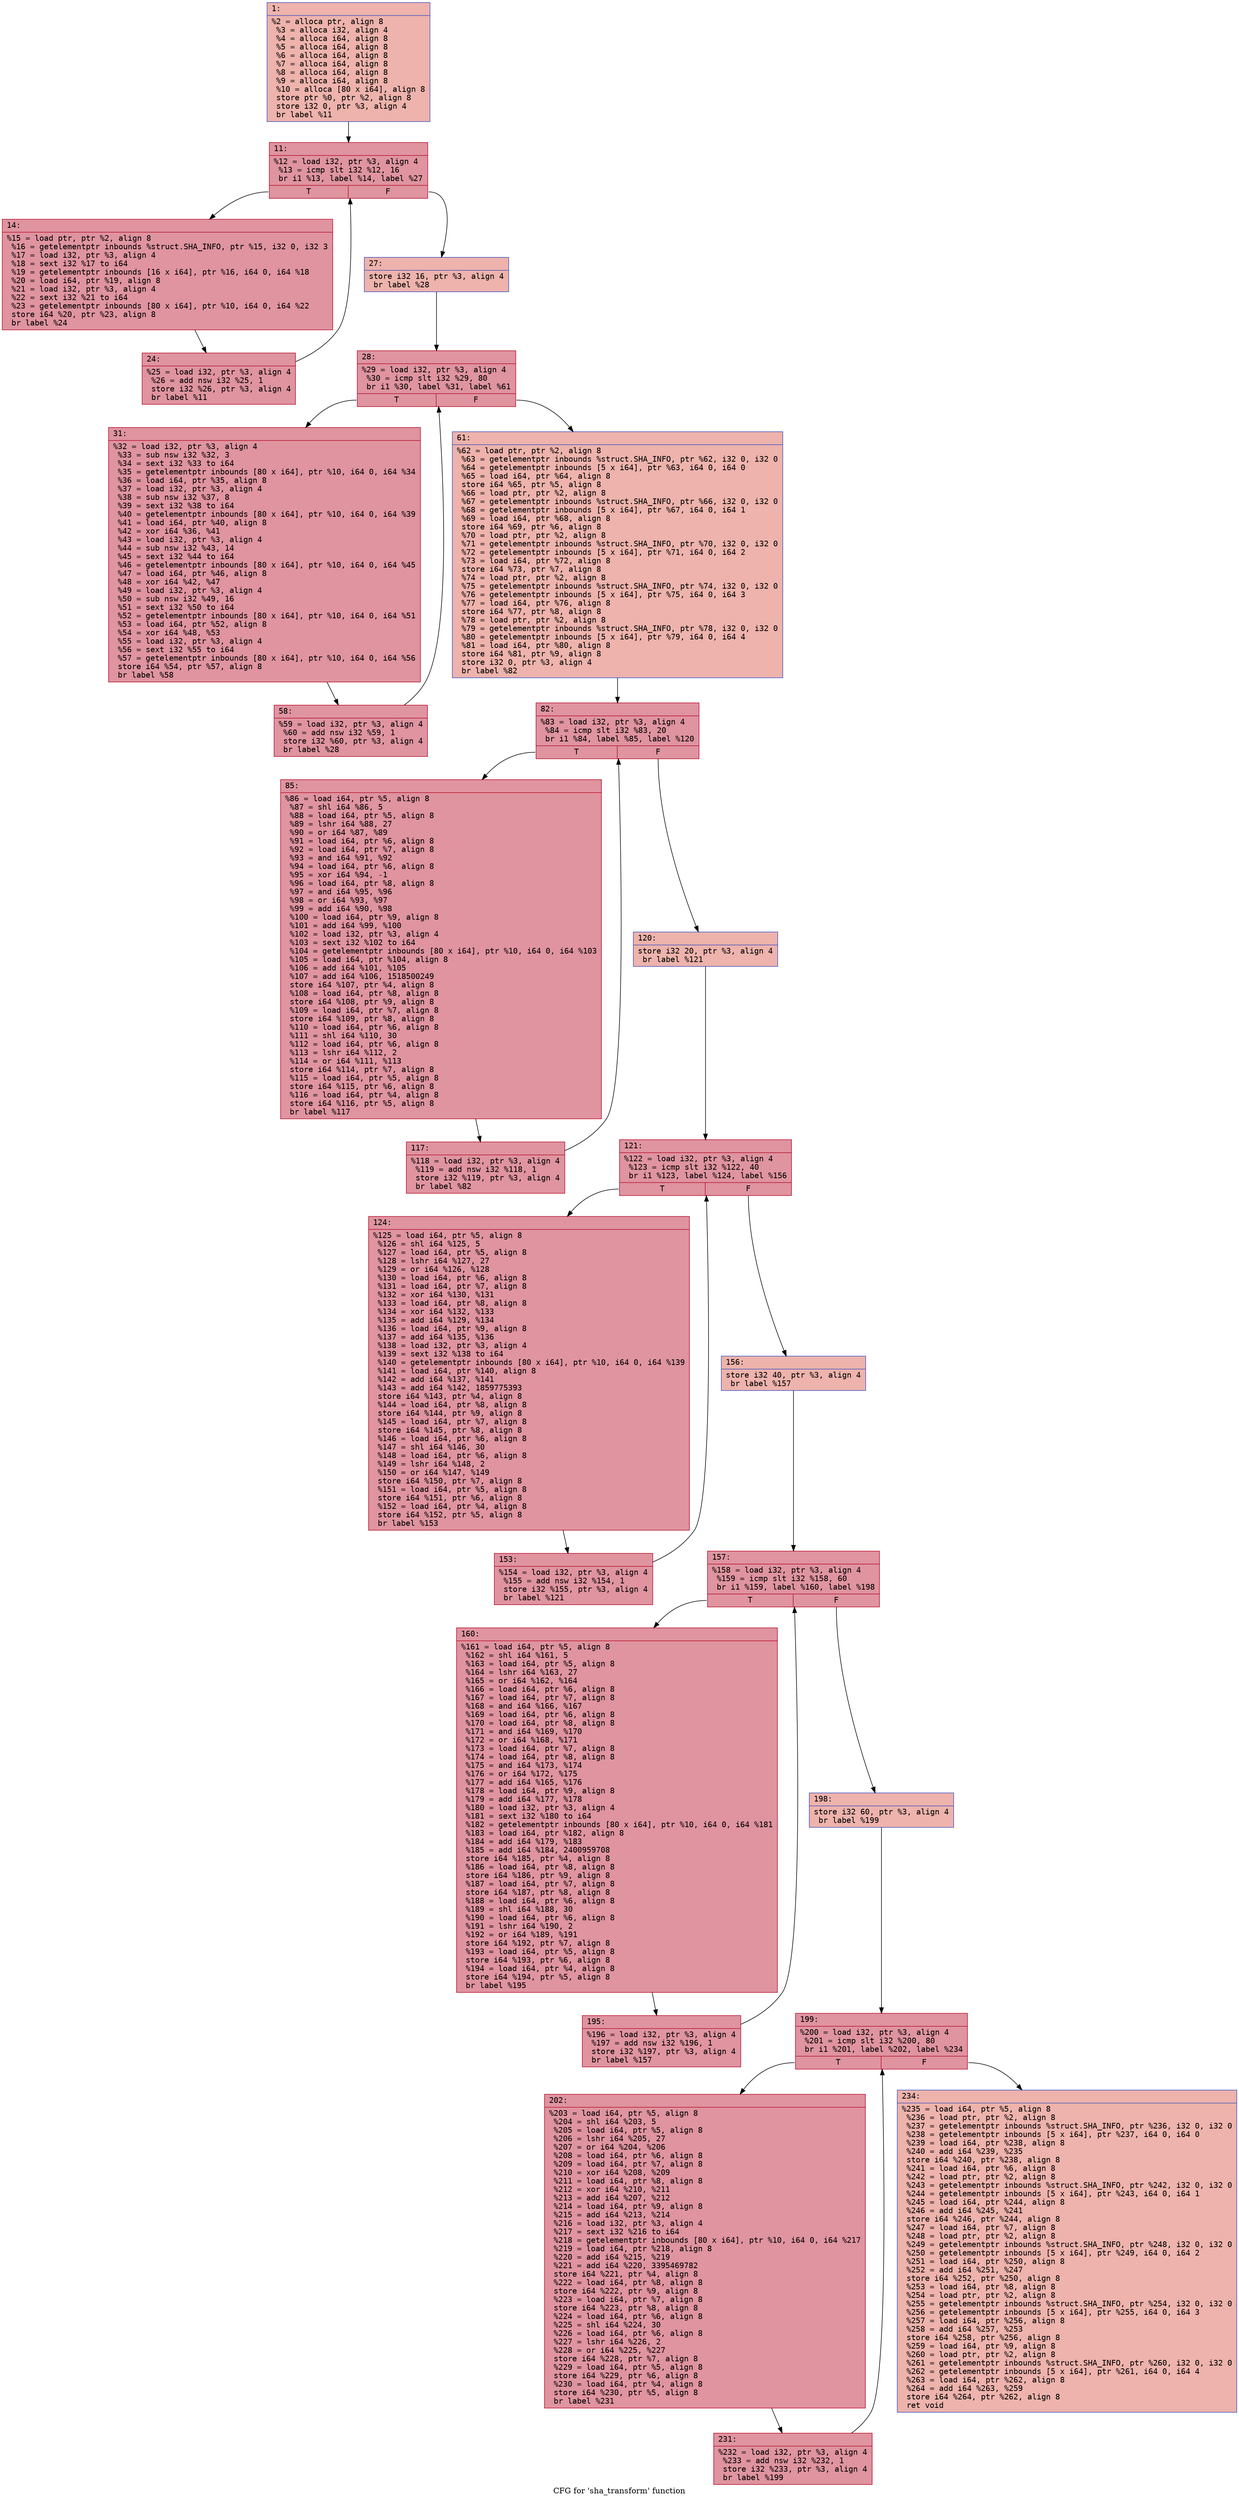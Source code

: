 digraph "CFG for 'sha_transform' function" {
	label="CFG for 'sha_transform' function";

	Node0x6000013363f0 [shape=record,color="#3d50c3ff", style=filled, fillcolor="#d6524470" fontname="Courier",label="{1:\l|  %2 = alloca ptr, align 8\l  %3 = alloca i32, align 4\l  %4 = alloca i64, align 8\l  %5 = alloca i64, align 8\l  %6 = alloca i64, align 8\l  %7 = alloca i64, align 8\l  %8 = alloca i64, align 8\l  %9 = alloca i64, align 8\l  %10 = alloca [80 x i64], align 8\l  store ptr %0, ptr %2, align 8\l  store i32 0, ptr %3, align 4\l  br label %11\l}"];
	Node0x6000013363f0 -> Node0x600001336440[tooltip="1 -> 11\nProbability 100.00%" ];
	Node0x600001336440 [shape=record,color="#b70d28ff", style=filled, fillcolor="#b70d2870" fontname="Courier",label="{11:\l|  %12 = load i32, ptr %3, align 4\l  %13 = icmp slt i32 %12, 16\l  br i1 %13, label %14, label %27\l|{<s0>T|<s1>F}}"];
	Node0x600001336440:s0 -> Node0x600001336490[tooltip="11 -> 14\nProbability 96.88%" ];
	Node0x600001336440:s1 -> Node0x600001336530[tooltip="11 -> 27\nProbability 3.12%" ];
	Node0x600001336490 [shape=record,color="#b70d28ff", style=filled, fillcolor="#b70d2870" fontname="Courier",label="{14:\l|  %15 = load ptr, ptr %2, align 8\l  %16 = getelementptr inbounds %struct.SHA_INFO, ptr %15, i32 0, i32 3\l  %17 = load i32, ptr %3, align 4\l  %18 = sext i32 %17 to i64\l  %19 = getelementptr inbounds [16 x i64], ptr %16, i64 0, i64 %18\l  %20 = load i64, ptr %19, align 8\l  %21 = load i32, ptr %3, align 4\l  %22 = sext i32 %21 to i64\l  %23 = getelementptr inbounds [80 x i64], ptr %10, i64 0, i64 %22\l  store i64 %20, ptr %23, align 8\l  br label %24\l}"];
	Node0x600001336490 -> Node0x6000013364e0[tooltip="14 -> 24\nProbability 100.00%" ];
	Node0x6000013364e0 [shape=record,color="#b70d28ff", style=filled, fillcolor="#b70d2870" fontname="Courier",label="{24:\l|  %25 = load i32, ptr %3, align 4\l  %26 = add nsw i32 %25, 1\l  store i32 %26, ptr %3, align 4\l  br label %11\l}"];
	Node0x6000013364e0 -> Node0x600001336440[tooltip="24 -> 11\nProbability 100.00%" ];
	Node0x600001336530 [shape=record,color="#3d50c3ff", style=filled, fillcolor="#d6524470" fontname="Courier",label="{27:\l|  store i32 16, ptr %3, align 4\l  br label %28\l}"];
	Node0x600001336530 -> Node0x600001336580[tooltip="27 -> 28\nProbability 100.00%" ];
	Node0x600001336580 [shape=record,color="#b70d28ff", style=filled, fillcolor="#b70d2870" fontname="Courier",label="{28:\l|  %29 = load i32, ptr %3, align 4\l  %30 = icmp slt i32 %29, 80\l  br i1 %30, label %31, label %61\l|{<s0>T|<s1>F}}"];
	Node0x600001336580:s0 -> Node0x6000013365d0[tooltip="28 -> 31\nProbability 96.88%" ];
	Node0x600001336580:s1 -> Node0x600001336670[tooltip="28 -> 61\nProbability 3.12%" ];
	Node0x6000013365d0 [shape=record,color="#b70d28ff", style=filled, fillcolor="#b70d2870" fontname="Courier",label="{31:\l|  %32 = load i32, ptr %3, align 4\l  %33 = sub nsw i32 %32, 3\l  %34 = sext i32 %33 to i64\l  %35 = getelementptr inbounds [80 x i64], ptr %10, i64 0, i64 %34\l  %36 = load i64, ptr %35, align 8\l  %37 = load i32, ptr %3, align 4\l  %38 = sub nsw i32 %37, 8\l  %39 = sext i32 %38 to i64\l  %40 = getelementptr inbounds [80 x i64], ptr %10, i64 0, i64 %39\l  %41 = load i64, ptr %40, align 8\l  %42 = xor i64 %36, %41\l  %43 = load i32, ptr %3, align 4\l  %44 = sub nsw i32 %43, 14\l  %45 = sext i32 %44 to i64\l  %46 = getelementptr inbounds [80 x i64], ptr %10, i64 0, i64 %45\l  %47 = load i64, ptr %46, align 8\l  %48 = xor i64 %42, %47\l  %49 = load i32, ptr %3, align 4\l  %50 = sub nsw i32 %49, 16\l  %51 = sext i32 %50 to i64\l  %52 = getelementptr inbounds [80 x i64], ptr %10, i64 0, i64 %51\l  %53 = load i64, ptr %52, align 8\l  %54 = xor i64 %48, %53\l  %55 = load i32, ptr %3, align 4\l  %56 = sext i32 %55 to i64\l  %57 = getelementptr inbounds [80 x i64], ptr %10, i64 0, i64 %56\l  store i64 %54, ptr %57, align 8\l  br label %58\l}"];
	Node0x6000013365d0 -> Node0x600001336620[tooltip="31 -> 58\nProbability 100.00%" ];
	Node0x600001336620 [shape=record,color="#b70d28ff", style=filled, fillcolor="#b70d2870" fontname="Courier",label="{58:\l|  %59 = load i32, ptr %3, align 4\l  %60 = add nsw i32 %59, 1\l  store i32 %60, ptr %3, align 4\l  br label %28\l}"];
	Node0x600001336620 -> Node0x600001336580[tooltip="58 -> 28\nProbability 100.00%" ];
	Node0x600001336670 [shape=record,color="#3d50c3ff", style=filled, fillcolor="#d6524470" fontname="Courier",label="{61:\l|  %62 = load ptr, ptr %2, align 8\l  %63 = getelementptr inbounds %struct.SHA_INFO, ptr %62, i32 0, i32 0\l  %64 = getelementptr inbounds [5 x i64], ptr %63, i64 0, i64 0\l  %65 = load i64, ptr %64, align 8\l  store i64 %65, ptr %5, align 8\l  %66 = load ptr, ptr %2, align 8\l  %67 = getelementptr inbounds %struct.SHA_INFO, ptr %66, i32 0, i32 0\l  %68 = getelementptr inbounds [5 x i64], ptr %67, i64 0, i64 1\l  %69 = load i64, ptr %68, align 8\l  store i64 %69, ptr %6, align 8\l  %70 = load ptr, ptr %2, align 8\l  %71 = getelementptr inbounds %struct.SHA_INFO, ptr %70, i32 0, i32 0\l  %72 = getelementptr inbounds [5 x i64], ptr %71, i64 0, i64 2\l  %73 = load i64, ptr %72, align 8\l  store i64 %73, ptr %7, align 8\l  %74 = load ptr, ptr %2, align 8\l  %75 = getelementptr inbounds %struct.SHA_INFO, ptr %74, i32 0, i32 0\l  %76 = getelementptr inbounds [5 x i64], ptr %75, i64 0, i64 3\l  %77 = load i64, ptr %76, align 8\l  store i64 %77, ptr %8, align 8\l  %78 = load ptr, ptr %2, align 8\l  %79 = getelementptr inbounds %struct.SHA_INFO, ptr %78, i32 0, i32 0\l  %80 = getelementptr inbounds [5 x i64], ptr %79, i64 0, i64 4\l  %81 = load i64, ptr %80, align 8\l  store i64 %81, ptr %9, align 8\l  store i32 0, ptr %3, align 4\l  br label %82\l}"];
	Node0x600001336670 -> Node0x6000013366c0[tooltip="61 -> 82\nProbability 100.00%" ];
	Node0x6000013366c0 [shape=record,color="#b70d28ff", style=filled, fillcolor="#b70d2870" fontname="Courier",label="{82:\l|  %83 = load i32, ptr %3, align 4\l  %84 = icmp slt i32 %83, 20\l  br i1 %84, label %85, label %120\l|{<s0>T|<s1>F}}"];
	Node0x6000013366c0:s0 -> Node0x600001336710[tooltip="82 -> 85\nProbability 96.88%" ];
	Node0x6000013366c0:s1 -> Node0x6000013367b0[tooltip="82 -> 120\nProbability 3.12%" ];
	Node0x600001336710 [shape=record,color="#b70d28ff", style=filled, fillcolor="#b70d2870" fontname="Courier",label="{85:\l|  %86 = load i64, ptr %5, align 8\l  %87 = shl i64 %86, 5\l  %88 = load i64, ptr %5, align 8\l  %89 = lshr i64 %88, 27\l  %90 = or i64 %87, %89\l  %91 = load i64, ptr %6, align 8\l  %92 = load i64, ptr %7, align 8\l  %93 = and i64 %91, %92\l  %94 = load i64, ptr %6, align 8\l  %95 = xor i64 %94, -1\l  %96 = load i64, ptr %8, align 8\l  %97 = and i64 %95, %96\l  %98 = or i64 %93, %97\l  %99 = add i64 %90, %98\l  %100 = load i64, ptr %9, align 8\l  %101 = add i64 %99, %100\l  %102 = load i32, ptr %3, align 4\l  %103 = sext i32 %102 to i64\l  %104 = getelementptr inbounds [80 x i64], ptr %10, i64 0, i64 %103\l  %105 = load i64, ptr %104, align 8\l  %106 = add i64 %101, %105\l  %107 = add i64 %106, 1518500249\l  store i64 %107, ptr %4, align 8\l  %108 = load i64, ptr %8, align 8\l  store i64 %108, ptr %9, align 8\l  %109 = load i64, ptr %7, align 8\l  store i64 %109, ptr %8, align 8\l  %110 = load i64, ptr %6, align 8\l  %111 = shl i64 %110, 30\l  %112 = load i64, ptr %6, align 8\l  %113 = lshr i64 %112, 2\l  %114 = or i64 %111, %113\l  store i64 %114, ptr %7, align 8\l  %115 = load i64, ptr %5, align 8\l  store i64 %115, ptr %6, align 8\l  %116 = load i64, ptr %4, align 8\l  store i64 %116, ptr %5, align 8\l  br label %117\l}"];
	Node0x600001336710 -> Node0x600001336760[tooltip="85 -> 117\nProbability 100.00%" ];
	Node0x600001336760 [shape=record,color="#b70d28ff", style=filled, fillcolor="#b70d2870" fontname="Courier",label="{117:\l|  %118 = load i32, ptr %3, align 4\l  %119 = add nsw i32 %118, 1\l  store i32 %119, ptr %3, align 4\l  br label %82\l}"];
	Node0x600001336760 -> Node0x6000013366c0[tooltip="117 -> 82\nProbability 100.00%" ];
	Node0x6000013367b0 [shape=record,color="#3d50c3ff", style=filled, fillcolor="#d6524470" fontname="Courier",label="{120:\l|  store i32 20, ptr %3, align 4\l  br label %121\l}"];
	Node0x6000013367b0 -> Node0x600001336800[tooltip="120 -> 121\nProbability 100.00%" ];
	Node0x600001336800 [shape=record,color="#b70d28ff", style=filled, fillcolor="#b70d2870" fontname="Courier",label="{121:\l|  %122 = load i32, ptr %3, align 4\l  %123 = icmp slt i32 %122, 40\l  br i1 %123, label %124, label %156\l|{<s0>T|<s1>F}}"];
	Node0x600001336800:s0 -> Node0x600001336850[tooltip="121 -> 124\nProbability 96.88%" ];
	Node0x600001336800:s1 -> Node0x6000013368f0[tooltip="121 -> 156\nProbability 3.12%" ];
	Node0x600001336850 [shape=record,color="#b70d28ff", style=filled, fillcolor="#b70d2870" fontname="Courier",label="{124:\l|  %125 = load i64, ptr %5, align 8\l  %126 = shl i64 %125, 5\l  %127 = load i64, ptr %5, align 8\l  %128 = lshr i64 %127, 27\l  %129 = or i64 %126, %128\l  %130 = load i64, ptr %6, align 8\l  %131 = load i64, ptr %7, align 8\l  %132 = xor i64 %130, %131\l  %133 = load i64, ptr %8, align 8\l  %134 = xor i64 %132, %133\l  %135 = add i64 %129, %134\l  %136 = load i64, ptr %9, align 8\l  %137 = add i64 %135, %136\l  %138 = load i32, ptr %3, align 4\l  %139 = sext i32 %138 to i64\l  %140 = getelementptr inbounds [80 x i64], ptr %10, i64 0, i64 %139\l  %141 = load i64, ptr %140, align 8\l  %142 = add i64 %137, %141\l  %143 = add i64 %142, 1859775393\l  store i64 %143, ptr %4, align 8\l  %144 = load i64, ptr %8, align 8\l  store i64 %144, ptr %9, align 8\l  %145 = load i64, ptr %7, align 8\l  store i64 %145, ptr %8, align 8\l  %146 = load i64, ptr %6, align 8\l  %147 = shl i64 %146, 30\l  %148 = load i64, ptr %6, align 8\l  %149 = lshr i64 %148, 2\l  %150 = or i64 %147, %149\l  store i64 %150, ptr %7, align 8\l  %151 = load i64, ptr %5, align 8\l  store i64 %151, ptr %6, align 8\l  %152 = load i64, ptr %4, align 8\l  store i64 %152, ptr %5, align 8\l  br label %153\l}"];
	Node0x600001336850 -> Node0x6000013368a0[tooltip="124 -> 153\nProbability 100.00%" ];
	Node0x6000013368a0 [shape=record,color="#b70d28ff", style=filled, fillcolor="#b70d2870" fontname="Courier",label="{153:\l|  %154 = load i32, ptr %3, align 4\l  %155 = add nsw i32 %154, 1\l  store i32 %155, ptr %3, align 4\l  br label %121\l}"];
	Node0x6000013368a0 -> Node0x600001336800[tooltip="153 -> 121\nProbability 100.00%" ];
	Node0x6000013368f0 [shape=record,color="#3d50c3ff", style=filled, fillcolor="#d6524470" fontname="Courier",label="{156:\l|  store i32 40, ptr %3, align 4\l  br label %157\l}"];
	Node0x6000013368f0 -> Node0x600001336940[tooltip="156 -> 157\nProbability 100.00%" ];
	Node0x600001336940 [shape=record,color="#b70d28ff", style=filled, fillcolor="#b70d2870" fontname="Courier",label="{157:\l|  %158 = load i32, ptr %3, align 4\l  %159 = icmp slt i32 %158, 60\l  br i1 %159, label %160, label %198\l|{<s0>T|<s1>F}}"];
	Node0x600001336940:s0 -> Node0x600001336990[tooltip="157 -> 160\nProbability 96.88%" ];
	Node0x600001336940:s1 -> Node0x600001336a30[tooltip="157 -> 198\nProbability 3.12%" ];
	Node0x600001336990 [shape=record,color="#b70d28ff", style=filled, fillcolor="#b70d2870" fontname="Courier",label="{160:\l|  %161 = load i64, ptr %5, align 8\l  %162 = shl i64 %161, 5\l  %163 = load i64, ptr %5, align 8\l  %164 = lshr i64 %163, 27\l  %165 = or i64 %162, %164\l  %166 = load i64, ptr %6, align 8\l  %167 = load i64, ptr %7, align 8\l  %168 = and i64 %166, %167\l  %169 = load i64, ptr %6, align 8\l  %170 = load i64, ptr %8, align 8\l  %171 = and i64 %169, %170\l  %172 = or i64 %168, %171\l  %173 = load i64, ptr %7, align 8\l  %174 = load i64, ptr %8, align 8\l  %175 = and i64 %173, %174\l  %176 = or i64 %172, %175\l  %177 = add i64 %165, %176\l  %178 = load i64, ptr %9, align 8\l  %179 = add i64 %177, %178\l  %180 = load i32, ptr %3, align 4\l  %181 = sext i32 %180 to i64\l  %182 = getelementptr inbounds [80 x i64], ptr %10, i64 0, i64 %181\l  %183 = load i64, ptr %182, align 8\l  %184 = add i64 %179, %183\l  %185 = add i64 %184, 2400959708\l  store i64 %185, ptr %4, align 8\l  %186 = load i64, ptr %8, align 8\l  store i64 %186, ptr %9, align 8\l  %187 = load i64, ptr %7, align 8\l  store i64 %187, ptr %8, align 8\l  %188 = load i64, ptr %6, align 8\l  %189 = shl i64 %188, 30\l  %190 = load i64, ptr %6, align 8\l  %191 = lshr i64 %190, 2\l  %192 = or i64 %189, %191\l  store i64 %192, ptr %7, align 8\l  %193 = load i64, ptr %5, align 8\l  store i64 %193, ptr %6, align 8\l  %194 = load i64, ptr %4, align 8\l  store i64 %194, ptr %5, align 8\l  br label %195\l}"];
	Node0x600001336990 -> Node0x6000013369e0[tooltip="160 -> 195\nProbability 100.00%" ];
	Node0x6000013369e0 [shape=record,color="#b70d28ff", style=filled, fillcolor="#b70d2870" fontname="Courier",label="{195:\l|  %196 = load i32, ptr %3, align 4\l  %197 = add nsw i32 %196, 1\l  store i32 %197, ptr %3, align 4\l  br label %157\l}"];
	Node0x6000013369e0 -> Node0x600001336940[tooltip="195 -> 157\nProbability 100.00%" ];
	Node0x600001336a30 [shape=record,color="#3d50c3ff", style=filled, fillcolor="#d6524470" fontname="Courier",label="{198:\l|  store i32 60, ptr %3, align 4\l  br label %199\l}"];
	Node0x600001336a30 -> Node0x600001336a80[tooltip="198 -> 199\nProbability 100.00%" ];
	Node0x600001336a80 [shape=record,color="#b70d28ff", style=filled, fillcolor="#b70d2870" fontname="Courier",label="{199:\l|  %200 = load i32, ptr %3, align 4\l  %201 = icmp slt i32 %200, 80\l  br i1 %201, label %202, label %234\l|{<s0>T|<s1>F}}"];
	Node0x600001336a80:s0 -> Node0x600001336ad0[tooltip="199 -> 202\nProbability 96.88%" ];
	Node0x600001336a80:s1 -> Node0x600001336b70[tooltip="199 -> 234\nProbability 3.12%" ];
	Node0x600001336ad0 [shape=record,color="#b70d28ff", style=filled, fillcolor="#b70d2870" fontname="Courier",label="{202:\l|  %203 = load i64, ptr %5, align 8\l  %204 = shl i64 %203, 5\l  %205 = load i64, ptr %5, align 8\l  %206 = lshr i64 %205, 27\l  %207 = or i64 %204, %206\l  %208 = load i64, ptr %6, align 8\l  %209 = load i64, ptr %7, align 8\l  %210 = xor i64 %208, %209\l  %211 = load i64, ptr %8, align 8\l  %212 = xor i64 %210, %211\l  %213 = add i64 %207, %212\l  %214 = load i64, ptr %9, align 8\l  %215 = add i64 %213, %214\l  %216 = load i32, ptr %3, align 4\l  %217 = sext i32 %216 to i64\l  %218 = getelementptr inbounds [80 x i64], ptr %10, i64 0, i64 %217\l  %219 = load i64, ptr %218, align 8\l  %220 = add i64 %215, %219\l  %221 = add i64 %220, 3395469782\l  store i64 %221, ptr %4, align 8\l  %222 = load i64, ptr %8, align 8\l  store i64 %222, ptr %9, align 8\l  %223 = load i64, ptr %7, align 8\l  store i64 %223, ptr %8, align 8\l  %224 = load i64, ptr %6, align 8\l  %225 = shl i64 %224, 30\l  %226 = load i64, ptr %6, align 8\l  %227 = lshr i64 %226, 2\l  %228 = or i64 %225, %227\l  store i64 %228, ptr %7, align 8\l  %229 = load i64, ptr %5, align 8\l  store i64 %229, ptr %6, align 8\l  %230 = load i64, ptr %4, align 8\l  store i64 %230, ptr %5, align 8\l  br label %231\l}"];
	Node0x600001336ad0 -> Node0x600001336b20[tooltip="202 -> 231\nProbability 100.00%" ];
	Node0x600001336b20 [shape=record,color="#b70d28ff", style=filled, fillcolor="#b70d2870" fontname="Courier",label="{231:\l|  %232 = load i32, ptr %3, align 4\l  %233 = add nsw i32 %232, 1\l  store i32 %233, ptr %3, align 4\l  br label %199\l}"];
	Node0x600001336b20 -> Node0x600001336a80[tooltip="231 -> 199\nProbability 100.00%" ];
	Node0x600001336b70 [shape=record,color="#3d50c3ff", style=filled, fillcolor="#d6524470" fontname="Courier",label="{234:\l|  %235 = load i64, ptr %5, align 8\l  %236 = load ptr, ptr %2, align 8\l  %237 = getelementptr inbounds %struct.SHA_INFO, ptr %236, i32 0, i32 0\l  %238 = getelementptr inbounds [5 x i64], ptr %237, i64 0, i64 0\l  %239 = load i64, ptr %238, align 8\l  %240 = add i64 %239, %235\l  store i64 %240, ptr %238, align 8\l  %241 = load i64, ptr %6, align 8\l  %242 = load ptr, ptr %2, align 8\l  %243 = getelementptr inbounds %struct.SHA_INFO, ptr %242, i32 0, i32 0\l  %244 = getelementptr inbounds [5 x i64], ptr %243, i64 0, i64 1\l  %245 = load i64, ptr %244, align 8\l  %246 = add i64 %245, %241\l  store i64 %246, ptr %244, align 8\l  %247 = load i64, ptr %7, align 8\l  %248 = load ptr, ptr %2, align 8\l  %249 = getelementptr inbounds %struct.SHA_INFO, ptr %248, i32 0, i32 0\l  %250 = getelementptr inbounds [5 x i64], ptr %249, i64 0, i64 2\l  %251 = load i64, ptr %250, align 8\l  %252 = add i64 %251, %247\l  store i64 %252, ptr %250, align 8\l  %253 = load i64, ptr %8, align 8\l  %254 = load ptr, ptr %2, align 8\l  %255 = getelementptr inbounds %struct.SHA_INFO, ptr %254, i32 0, i32 0\l  %256 = getelementptr inbounds [5 x i64], ptr %255, i64 0, i64 3\l  %257 = load i64, ptr %256, align 8\l  %258 = add i64 %257, %253\l  store i64 %258, ptr %256, align 8\l  %259 = load i64, ptr %9, align 8\l  %260 = load ptr, ptr %2, align 8\l  %261 = getelementptr inbounds %struct.SHA_INFO, ptr %260, i32 0, i32 0\l  %262 = getelementptr inbounds [5 x i64], ptr %261, i64 0, i64 4\l  %263 = load i64, ptr %262, align 8\l  %264 = add i64 %263, %259\l  store i64 %264, ptr %262, align 8\l  ret void\l}"];
}
